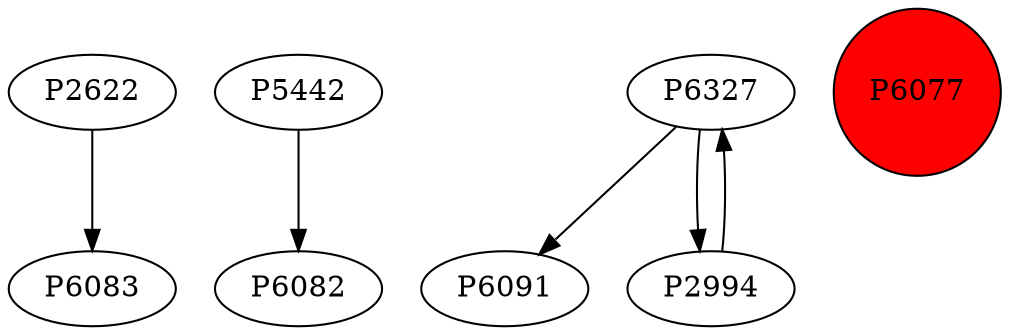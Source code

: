 digraph {
	P2622 -> P6083
	P5442 -> P6082
	P6327 -> P6091
	P6327 -> P2994
	P2994 -> P6327
	P6077 [shape=circle]
	P6077 [style=filled]
	P6077 [fillcolor=red]
}